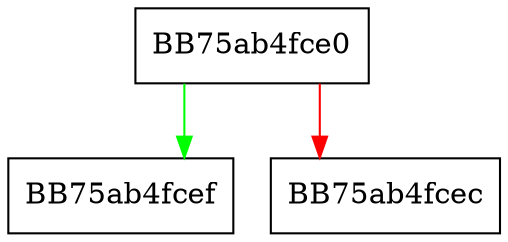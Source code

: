 digraph getTextArg {
  node [shape="box"];
  graph [splines=ortho];
  BB75ab4fce0 -> BB75ab4fcef [color="green"];
  BB75ab4fce0 -> BB75ab4fcec [color="red"];
}